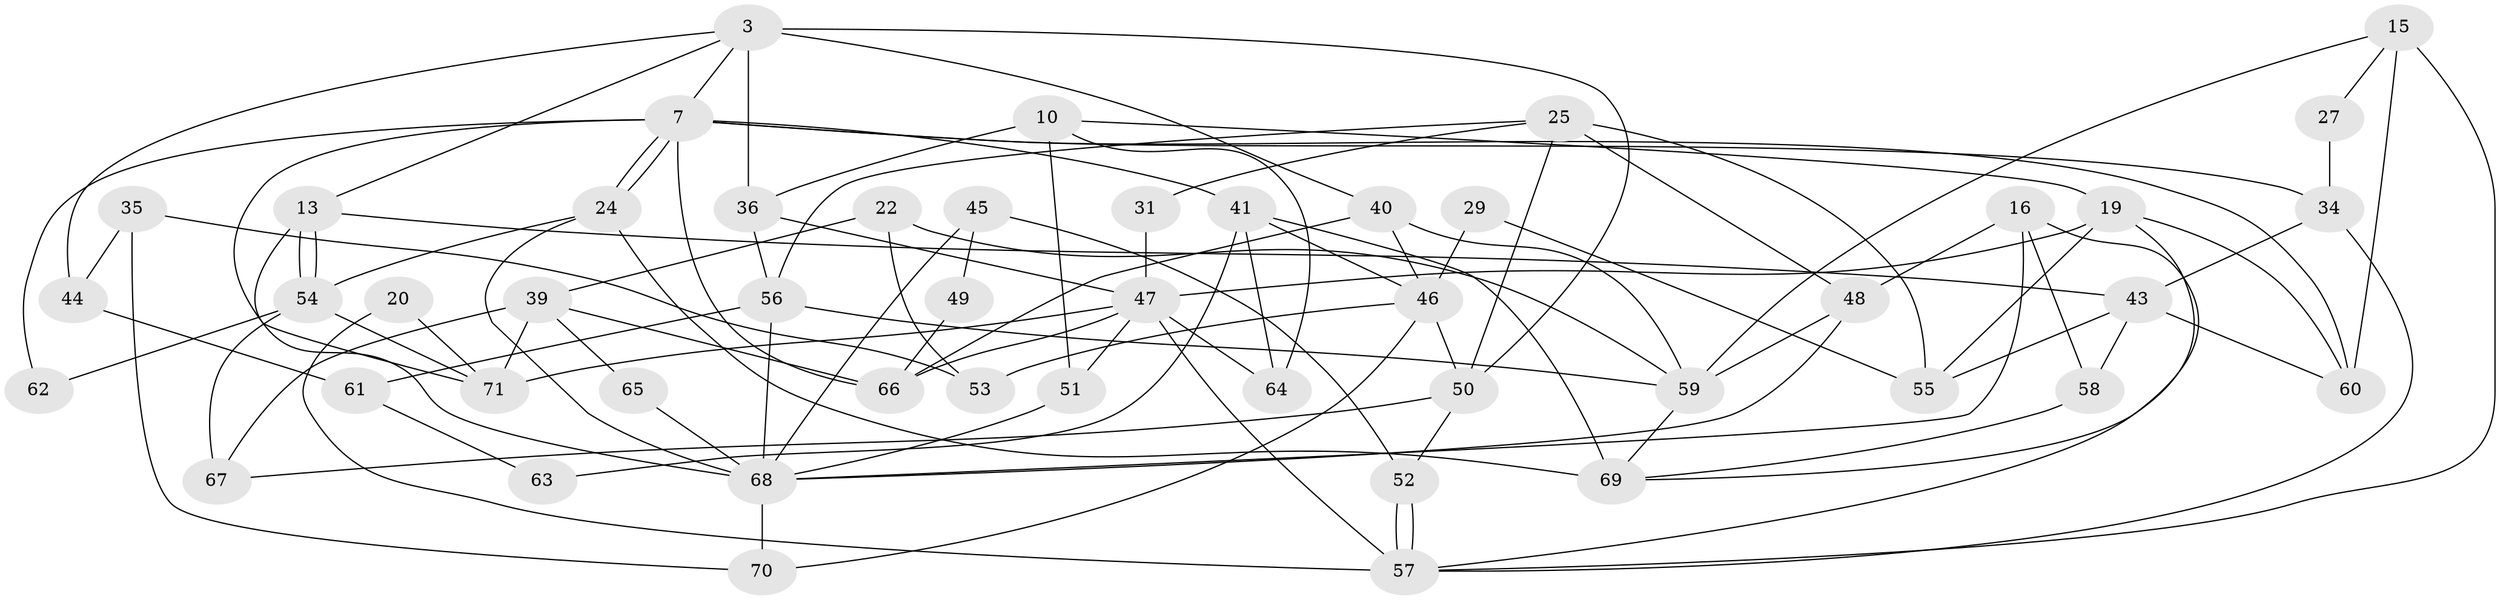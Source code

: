 // original degree distribution, {5: 0.28169014084507044, 3: 0.2112676056338028, 6: 0.09859154929577464, 2: 0.18309859154929578, 4: 0.19718309859154928, 8: 0.014084507042253521, 7: 0.014084507042253521}
// Generated by graph-tools (version 1.1) at 2025/55/03/04/25 21:55:26]
// undirected, 49 vertices, 103 edges
graph export_dot {
graph [start="1"]
  node [color=gray90,style=filled];
  3 [super="+1"];
  7 [super="+5"];
  10 [super="+2"];
  13 [super="+11"];
  15;
  16;
  19;
  20;
  22;
  24 [super="+14"];
  25 [super="+8"];
  27;
  29;
  31;
  34;
  35;
  36 [super="+26"];
  39;
  40 [super="+37"];
  41;
  43;
  44 [super="+33"];
  45;
  46 [super="+12"];
  47 [super="+42+23"];
  48;
  49;
  50 [super="+17"];
  51;
  52;
  53 [super="+6"];
  54;
  55;
  56;
  57 [super="+28"];
  58 [super="+18"];
  59 [super="+30"];
  60 [super="+21"];
  61;
  62;
  63;
  64 [super="+9"];
  65;
  66;
  67;
  68 [super="+38"];
  69 [super="+32"];
  70;
  71;
  3 -- 13;
  3 -- 44 [weight=2];
  3 -- 36 [weight=2];
  3 -- 40 [weight=2];
  3 -- 7;
  3 -- 50;
  7 -- 24;
  7 -- 24;
  7 -- 41;
  7 -- 60;
  7 -- 34;
  7 -- 66;
  7 -- 71;
  7 -- 62;
  10 -- 51 [weight=2];
  10 -- 19;
  10 -- 64;
  10 -- 36;
  13 -- 54;
  13 -- 54;
  13 -- 43;
  13 -- 68;
  15 -- 27;
  15 -- 60 [weight=2];
  15 -- 57;
  15 -- 59;
  16 -- 48;
  16 -- 57 [weight=2];
  16 -- 58;
  16 -- 68;
  19 -- 47 [weight=2];
  19 -- 55;
  19 -- 60;
  19 -- 69;
  20 -- 71;
  20 -- 57;
  22 -- 39;
  22 -- 53;
  22 -- 59;
  24 -- 69;
  24 -- 54;
  24 -- 68;
  25 -- 55 [weight=2];
  25 -- 31;
  25 -- 56;
  25 -- 48;
  25 -- 50;
  27 -- 34;
  29 -- 55;
  29 -- 46;
  31 -- 47 [weight=2];
  34 -- 43;
  34 -- 57;
  35 -- 70;
  35 -- 53 [weight=2];
  35 -- 44;
  36 -- 56;
  36 -- 47 [weight=2];
  39 -- 66;
  39 -- 71;
  39 -- 65;
  39 -- 67;
  40 -- 66;
  40 -- 59 [weight=2];
  40 -- 46;
  41 -- 63;
  41 -- 69 [weight=2];
  41 -- 64;
  41 -- 46;
  43 -- 55;
  43 -- 60;
  43 -- 58;
  44 -- 61;
  45 -- 52;
  45 -- 49;
  45 -- 68;
  46 -- 53;
  46 -- 70;
  46 -- 50;
  47 -- 51;
  47 -- 66;
  47 -- 71;
  47 -- 57 [weight=3];
  47 -- 64;
  48 -- 59;
  48 -- 68;
  49 -- 66;
  50 -- 52;
  50 -- 67;
  51 -- 68;
  52 -- 57 [weight=2];
  52 -- 57;
  54 -- 71;
  54 -- 62;
  54 -- 67;
  56 -- 59;
  56 -- 61;
  56 -- 68;
  58 -- 69;
  59 -- 69;
  61 -- 63;
  65 -- 68;
  68 -- 70;
}
